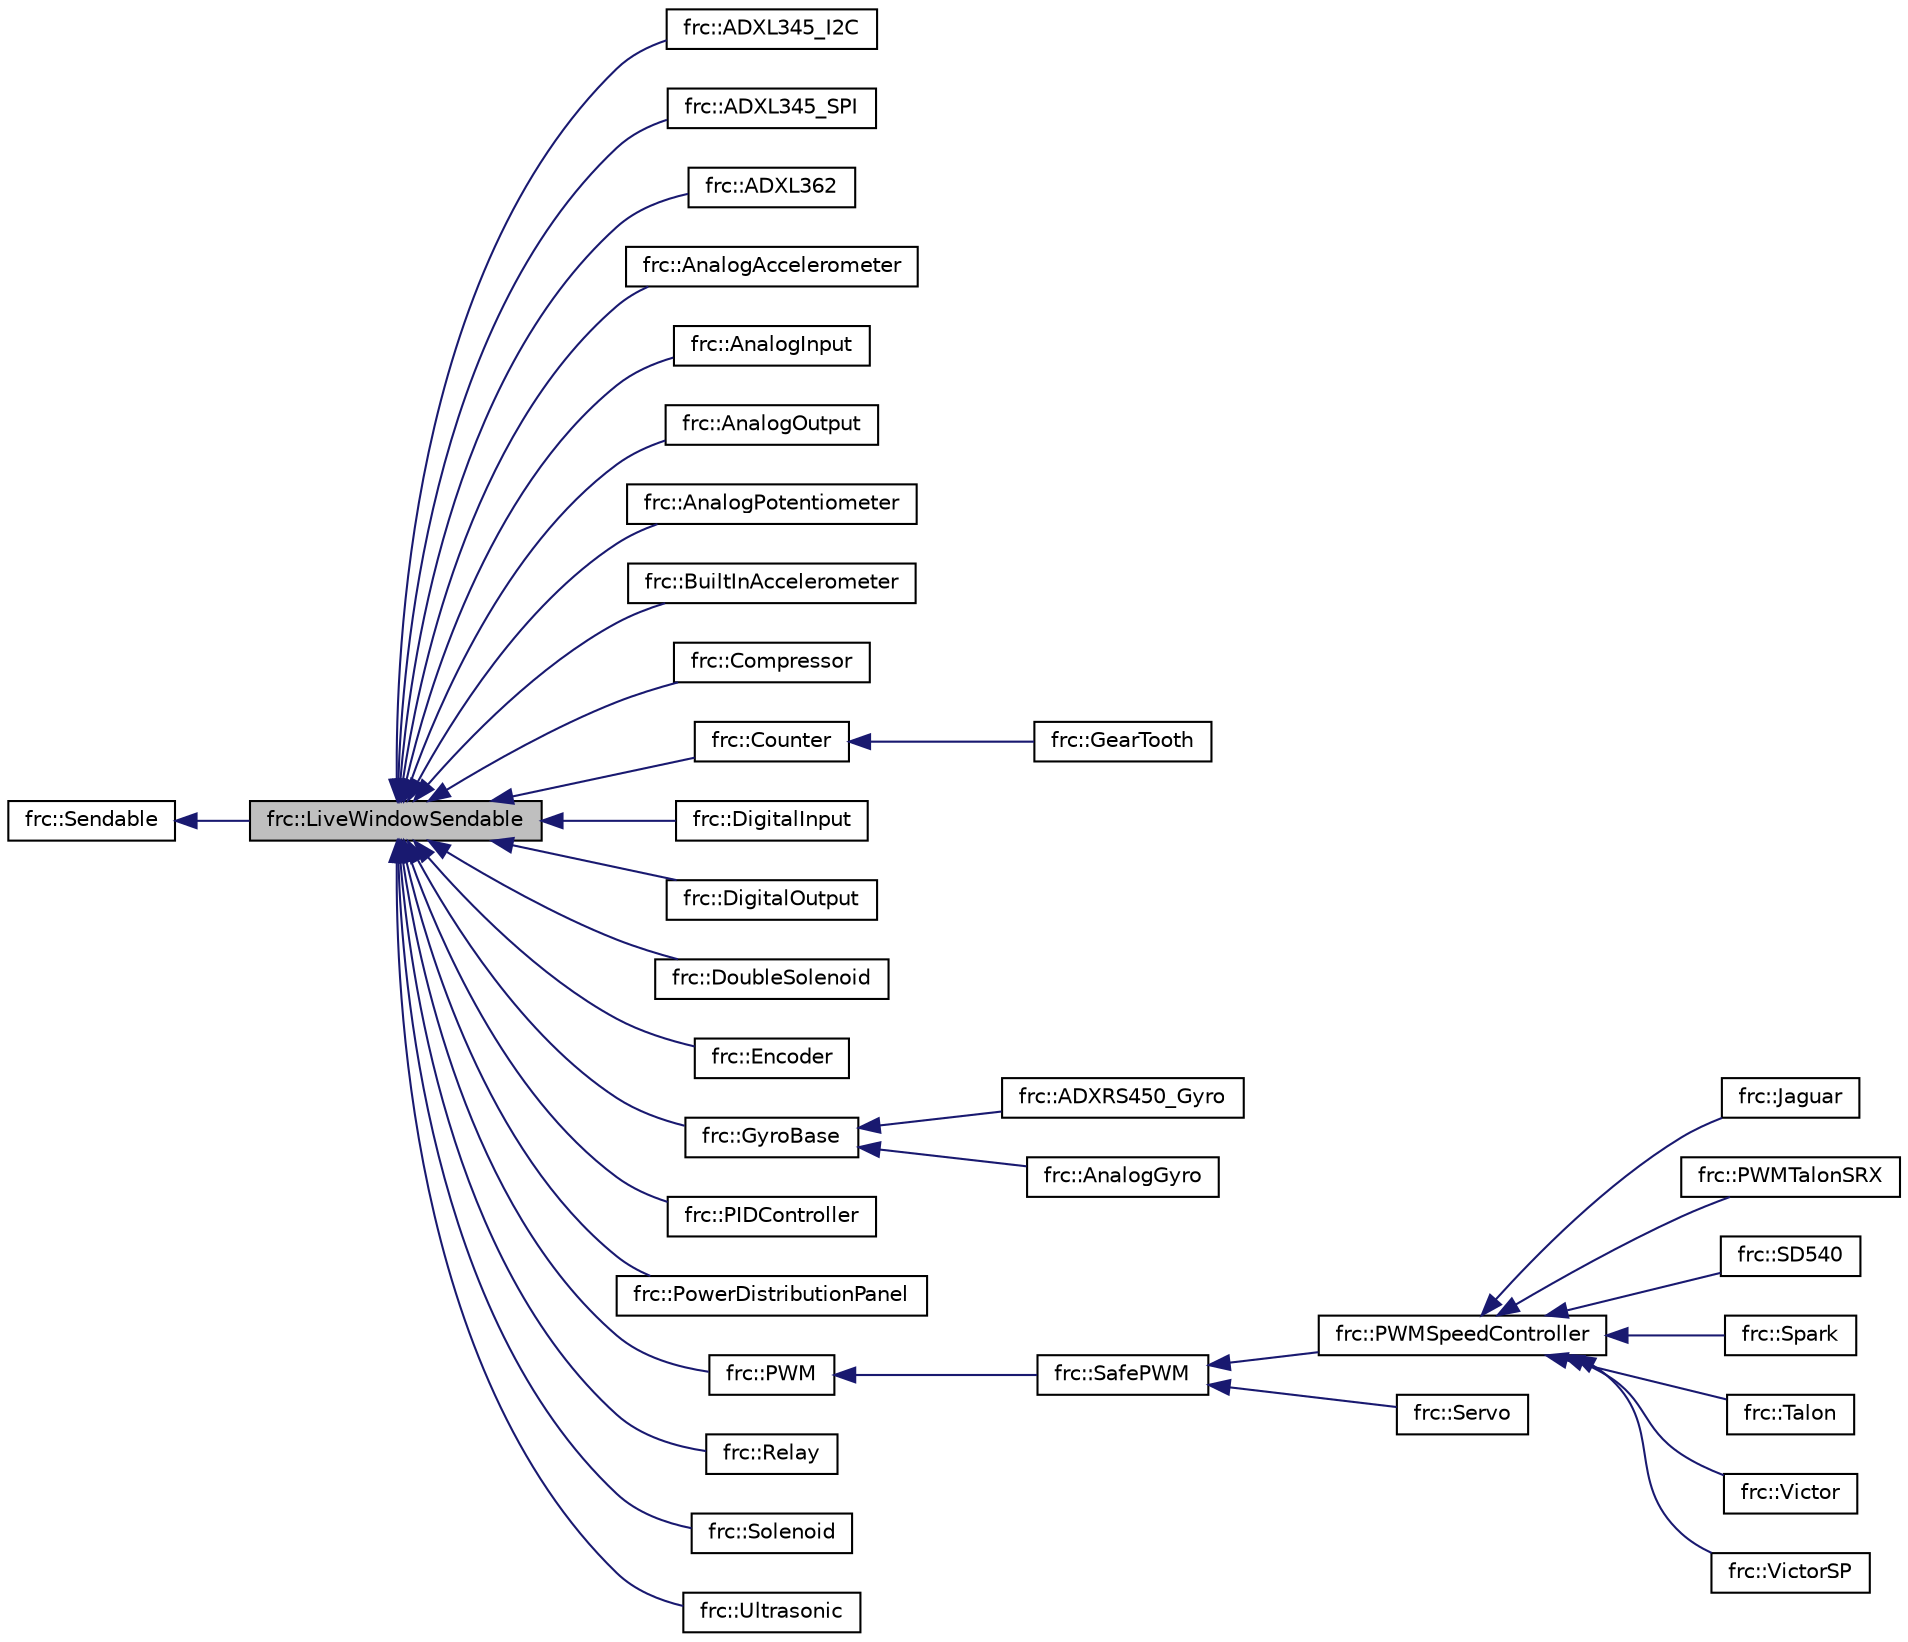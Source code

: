 digraph "frc::LiveWindowSendable"
{
  edge [fontname="Helvetica",fontsize="10",labelfontname="Helvetica",labelfontsize="10"];
  node [fontname="Helvetica",fontsize="10",shape=record];
  rankdir="LR";
  Node1 [label="frc::LiveWindowSendable",height=0.2,width=0.4,color="black", fillcolor="grey75", style="filled", fontcolor="black"];
  Node2 -> Node1 [dir="back",color="midnightblue",fontsize="10",style="solid",fontname="Helvetica"];
  Node2 [label="frc::Sendable",height=0.2,width=0.4,color="black", fillcolor="white", style="filled",URL="$classfrc_1_1Sendable.html"];
  Node1 -> Node3 [dir="back",color="midnightblue",fontsize="10",style="solid",fontname="Helvetica"];
  Node3 [label="frc::ADXL345_I2C",height=0.2,width=0.4,color="black", fillcolor="white", style="filled",URL="$classfrc_1_1ADXL345__I2C.html",tooltip="ADXL345 Accelerometer on I2C. "];
  Node1 -> Node4 [dir="back",color="midnightblue",fontsize="10",style="solid",fontname="Helvetica"];
  Node4 [label="frc::ADXL345_SPI",height=0.2,width=0.4,color="black", fillcolor="white", style="filled",URL="$classfrc_1_1ADXL345__SPI.html",tooltip="ADXL345 Accelerometer on SPI. "];
  Node1 -> Node5 [dir="back",color="midnightblue",fontsize="10",style="solid",fontname="Helvetica"];
  Node5 [label="frc::ADXL362",height=0.2,width=0.4,color="black", fillcolor="white", style="filled",URL="$classfrc_1_1ADXL362.html",tooltip="ADXL362 SPI Accelerometer. "];
  Node1 -> Node6 [dir="back",color="midnightblue",fontsize="10",style="solid",fontname="Helvetica"];
  Node6 [label="frc::AnalogAccelerometer",height=0.2,width=0.4,color="black", fillcolor="white", style="filled",URL="$classfrc_1_1AnalogAccelerometer.html",tooltip="Handle operation of an analog accelerometer. "];
  Node1 -> Node7 [dir="back",color="midnightblue",fontsize="10",style="solid",fontname="Helvetica"];
  Node7 [label="frc::AnalogInput",height=0.2,width=0.4,color="black", fillcolor="white", style="filled",URL="$classfrc_1_1AnalogInput.html",tooltip="Analog input class. "];
  Node1 -> Node8 [dir="back",color="midnightblue",fontsize="10",style="solid",fontname="Helvetica"];
  Node8 [label="frc::AnalogOutput",height=0.2,width=0.4,color="black", fillcolor="white", style="filled",URL="$classfrc_1_1AnalogOutput.html",tooltip="MXP analog output class. "];
  Node1 -> Node9 [dir="back",color="midnightblue",fontsize="10",style="solid",fontname="Helvetica"];
  Node9 [label="frc::AnalogPotentiometer",height=0.2,width=0.4,color="black", fillcolor="white", style="filled",URL="$classfrc_1_1AnalogPotentiometer.html",tooltip="Class for reading analog potentiometers. "];
  Node1 -> Node10 [dir="back",color="midnightblue",fontsize="10",style="solid",fontname="Helvetica"];
  Node10 [label="frc::BuiltInAccelerometer",height=0.2,width=0.4,color="black", fillcolor="white", style="filled",URL="$classfrc_1_1BuiltInAccelerometer.html",tooltip="Built-in accelerometer. "];
  Node1 -> Node11 [dir="back",color="midnightblue",fontsize="10",style="solid",fontname="Helvetica"];
  Node11 [label="frc::Compressor",height=0.2,width=0.4,color="black", fillcolor="white", style="filled",URL="$classfrc_1_1Compressor.html",tooltip="Class for operating a compressor connected to a PCM (Pneumatic Control Module). "];
  Node1 -> Node12 [dir="back",color="midnightblue",fontsize="10",style="solid",fontname="Helvetica"];
  Node12 [label="frc::Counter",height=0.2,width=0.4,color="black", fillcolor="white", style="filled",URL="$classfrc_1_1Counter.html",tooltip="Class for counting the number of ticks on a digital input channel. "];
  Node12 -> Node13 [dir="back",color="midnightblue",fontsize="10",style="solid",fontname="Helvetica"];
  Node13 [label="frc::GearTooth",height=0.2,width=0.4,color="black", fillcolor="white", style="filled",URL="$classfrc_1_1GearTooth.html",tooltip="Alias for counter class. "];
  Node1 -> Node14 [dir="back",color="midnightblue",fontsize="10",style="solid",fontname="Helvetica"];
  Node14 [label="frc::DigitalInput",height=0.2,width=0.4,color="black", fillcolor="white", style="filled",URL="$classfrc_1_1DigitalInput.html",tooltip="Class to read a digital input. "];
  Node1 -> Node15 [dir="back",color="midnightblue",fontsize="10",style="solid",fontname="Helvetica"];
  Node15 [label="frc::DigitalOutput",height=0.2,width=0.4,color="black", fillcolor="white", style="filled",URL="$classfrc_1_1DigitalOutput.html",tooltip="Class to write to digital outputs. "];
  Node1 -> Node16 [dir="back",color="midnightblue",fontsize="10",style="solid",fontname="Helvetica"];
  Node16 [label="frc::DoubleSolenoid",height=0.2,width=0.4,color="black", fillcolor="white", style="filled",URL="$classfrc_1_1DoubleSolenoid.html",tooltip="DoubleSolenoid class for running 2 channels of high voltage Digital Output (PCM). ..."];
  Node1 -> Node17 [dir="back",color="midnightblue",fontsize="10",style="solid",fontname="Helvetica"];
  Node17 [label="frc::Encoder",height=0.2,width=0.4,color="black", fillcolor="white", style="filled",URL="$classfrc_1_1Encoder.html",tooltip="Class to read quad encoders. "];
  Node1 -> Node18 [dir="back",color="midnightblue",fontsize="10",style="solid",fontname="Helvetica"];
  Node18 [label="frc::GyroBase",height=0.2,width=0.4,color="black", fillcolor="white", style="filled",URL="$classfrc_1_1GyroBase.html",tooltip="GyroBase is the common base class for Gyro implementations such as AnalogGyro. "];
  Node18 -> Node19 [dir="back",color="midnightblue",fontsize="10",style="solid",fontname="Helvetica"];
  Node19 [label="frc::ADXRS450_Gyro",height=0.2,width=0.4,color="black", fillcolor="white", style="filled",URL="$classfrc_1_1ADXRS450__Gyro.html",tooltip="Use a rate gyro to return the robots heading relative to a starting position. "];
  Node18 -> Node20 [dir="back",color="midnightblue",fontsize="10",style="solid",fontname="Helvetica"];
  Node20 [label="frc::AnalogGyro",height=0.2,width=0.4,color="black", fillcolor="white", style="filled",URL="$classfrc_1_1AnalogGyro.html",tooltip="Use a rate gyro to return the robots heading relative to a starting position. "];
  Node1 -> Node21 [dir="back",color="midnightblue",fontsize="10",style="solid",fontname="Helvetica"];
  Node21 [label="frc::PIDController",height=0.2,width=0.4,color="black", fillcolor="white", style="filled",URL="$classfrc_1_1PIDController.html",tooltip="Class implements a PID Control Loop. "];
  Node1 -> Node22 [dir="back",color="midnightblue",fontsize="10",style="solid",fontname="Helvetica"];
  Node22 [label="frc::PowerDistributionPanel",height=0.2,width=0.4,color="black", fillcolor="white", style="filled",URL="$classfrc_1_1PowerDistributionPanel.html",tooltip="Class for getting voltage, current, temperature, power and energy from the CAN PDP. "];
  Node1 -> Node23 [dir="back",color="midnightblue",fontsize="10",style="solid",fontname="Helvetica"];
  Node23 [label="frc::PWM",height=0.2,width=0.4,color="black", fillcolor="white", style="filled",URL="$classfrc_1_1PWM.html",tooltip="Class implements the PWM generation in the FPGA. "];
  Node23 -> Node24 [dir="back",color="midnightblue",fontsize="10",style="solid",fontname="Helvetica"];
  Node24 [label="frc::SafePWM",height=0.2,width=0.4,color="black", fillcolor="white", style="filled",URL="$classfrc_1_1SafePWM.html",tooltip="A safe version of the PWM class. "];
  Node24 -> Node25 [dir="back",color="midnightblue",fontsize="10",style="solid",fontname="Helvetica"];
  Node25 [label="frc::PWMSpeedController",height=0.2,width=0.4,color="black", fillcolor="white", style="filled",URL="$classfrc_1_1PWMSpeedController.html",tooltip="Common base class for all PWM Speed Controllers. "];
  Node25 -> Node26 [dir="back",color="midnightblue",fontsize="10",style="solid",fontname="Helvetica"];
  Node26 [label="frc::Jaguar",height=0.2,width=0.4,color="black", fillcolor="white", style="filled",URL="$classfrc_1_1Jaguar.html",tooltip="Luminary Micro / Vex Robotics Jaguar Speed Controller with PWM control. "];
  Node25 -> Node27 [dir="back",color="midnightblue",fontsize="10",style="solid",fontname="Helvetica"];
  Node27 [label="frc::PWMTalonSRX",height=0.2,width=0.4,color="black", fillcolor="white", style="filled",URL="$classfrc_1_1PWMTalonSRX.html",tooltip="Cross the Road Electronics (CTRE) Talon SRX Speed Controller with PWM control. "];
  Node25 -> Node28 [dir="back",color="midnightblue",fontsize="10",style="solid",fontname="Helvetica"];
  Node28 [label="frc::SD540",height=0.2,width=0.4,color="black", fillcolor="white", style="filled",URL="$classfrc_1_1SD540.html",tooltip="Mindsensors SD540 Speed Controller. "];
  Node25 -> Node29 [dir="back",color="midnightblue",fontsize="10",style="solid",fontname="Helvetica"];
  Node29 [label="frc::Spark",height=0.2,width=0.4,color="black", fillcolor="white", style="filled",URL="$classfrc_1_1Spark.html",tooltip="REV Robotics Speed Controller. "];
  Node25 -> Node30 [dir="back",color="midnightblue",fontsize="10",style="solid",fontname="Helvetica"];
  Node30 [label="frc::Talon",height=0.2,width=0.4,color="black", fillcolor="white", style="filled",URL="$classfrc_1_1Talon.html",tooltip="Cross the Road Electronics (CTRE) Talon and Talon SR Speed Controller. "];
  Node25 -> Node31 [dir="back",color="midnightblue",fontsize="10",style="solid",fontname="Helvetica"];
  Node31 [label="frc::Victor",height=0.2,width=0.4,color="black", fillcolor="white", style="filled",URL="$classfrc_1_1Victor.html",tooltip="Vex Robotics Victor 888 Speed Controller. "];
  Node25 -> Node32 [dir="back",color="midnightblue",fontsize="10",style="solid",fontname="Helvetica"];
  Node32 [label="frc::VictorSP",height=0.2,width=0.4,color="black", fillcolor="white", style="filled",URL="$classfrc_1_1VictorSP.html",tooltip="Vex Robotics Victor SP Speed Controller. "];
  Node24 -> Node33 [dir="back",color="midnightblue",fontsize="10",style="solid",fontname="Helvetica"];
  Node33 [label="frc::Servo",height=0.2,width=0.4,color="black", fillcolor="white", style="filled",URL="$classfrc_1_1Servo.html",tooltip="Standard hobby style servo. "];
  Node1 -> Node34 [dir="back",color="midnightblue",fontsize="10",style="solid",fontname="Helvetica"];
  Node34 [label="frc::Relay",height=0.2,width=0.4,color="black", fillcolor="white", style="filled",URL="$classfrc_1_1Relay.html",tooltip="Class for Spike style relay outputs. "];
  Node1 -> Node35 [dir="back",color="midnightblue",fontsize="10",style="solid",fontname="Helvetica"];
  Node35 [label="frc::Solenoid",height=0.2,width=0.4,color="black", fillcolor="white", style="filled",URL="$classfrc_1_1Solenoid.html",tooltip="Solenoid class for running high voltage Digital Output (PCM). "];
  Node1 -> Node36 [dir="back",color="midnightblue",fontsize="10",style="solid",fontname="Helvetica"];
  Node36 [label="frc::Ultrasonic",height=0.2,width=0.4,color="black", fillcolor="white", style="filled",URL="$classfrc_1_1Ultrasonic.html",tooltip="Ultrasonic rangefinder class. "];
}
